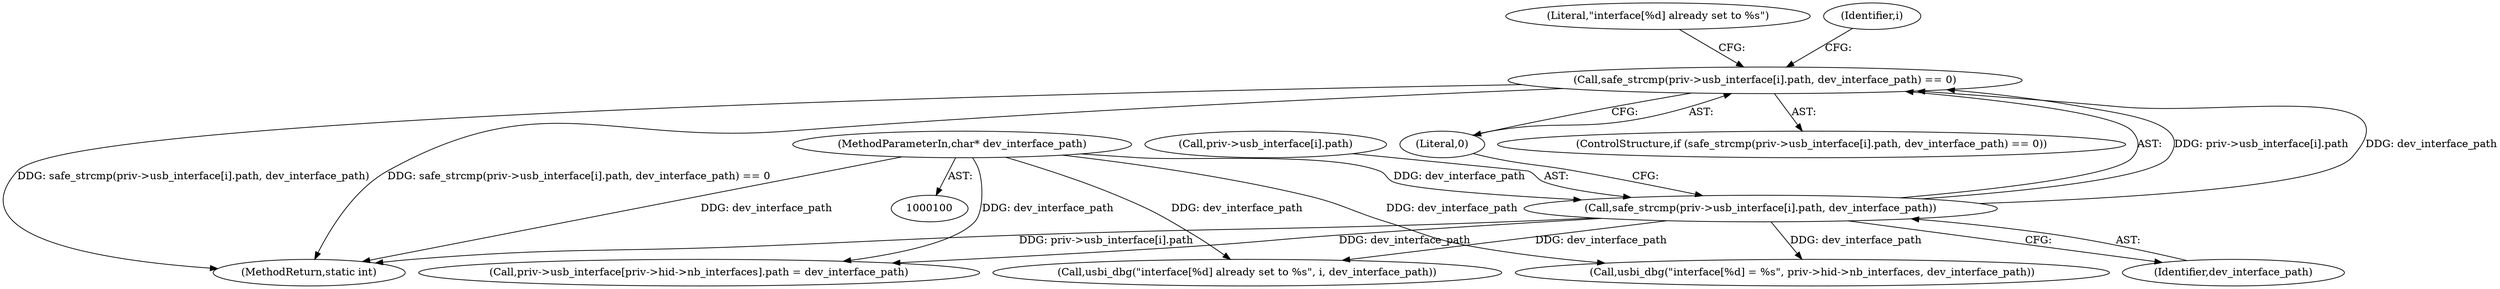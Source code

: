 digraph "1_Chrome_ac149a8d4371c0e01e0934fdd57b09e86f96b5b9_27@API" {
"1000152" [label="(Call,safe_strcmp(priv->usb_interface[i].path, dev_interface_path) == 0)"];
"1000153" [label="(Call,safe_strcmp(priv->usb_interface[i].path, dev_interface_path))"];
"1000103" [label="(MethodParameterIn,char* dev_interface_path)"];
"1000215" [label="(MethodReturn,static int)"];
"1000154" [label="(Call,priv->usb_interface[i].path)"];
"1000153" [label="(Call,safe_strcmp(priv->usb_interface[i].path, dev_interface_path))"];
"1000152" [label="(Call,safe_strcmp(priv->usb_interface[i].path, dev_interface_path) == 0)"];
"1000170" [label="(Call,priv->usb_interface[priv->hid->nb_interfaces].path = dev_interface_path)"];
"1000162" [label="(Literal,0)"];
"1000165" [label="(Literal,\"interface[%d] already set to %s\")"];
"1000103" [label="(MethodParameterIn,char* dev_interface_path)"];
"1000161" [label="(Identifier,dev_interface_path)"];
"1000164" [label="(Call,usbi_dbg(\"interface[%d] already set to %s\", i, dev_interface_path))"];
"1000151" [label="(ControlStructure,if (safe_strcmp(priv->usb_interface[i].path, dev_interface_path) == 0))"];
"1000199" [label="(Call,usbi_dbg(\"interface[%d] = %s\", priv->hid->nb_interfaces, dev_interface_path))"];
"1000149" [label="(Identifier,i)"];
"1000152" -> "1000151"  [label="AST: "];
"1000152" -> "1000162"  [label="CFG: "];
"1000153" -> "1000152"  [label="AST: "];
"1000162" -> "1000152"  [label="AST: "];
"1000165" -> "1000152"  [label="CFG: "];
"1000149" -> "1000152"  [label="CFG: "];
"1000152" -> "1000215"  [label="DDG: safe_strcmp(priv->usb_interface[i].path, dev_interface_path) == 0"];
"1000152" -> "1000215"  [label="DDG: safe_strcmp(priv->usb_interface[i].path, dev_interface_path)"];
"1000153" -> "1000152"  [label="DDG: priv->usb_interface[i].path"];
"1000153" -> "1000152"  [label="DDG: dev_interface_path"];
"1000153" -> "1000161"  [label="CFG: "];
"1000154" -> "1000153"  [label="AST: "];
"1000161" -> "1000153"  [label="AST: "];
"1000162" -> "1000153"  [label="CFG: "];
"1000153" -> "1000215"  [label="DDG: priv->usb_interface[i].path"];
"1000103" -> "1000153"  [label="DDG: dev_interface_path"];
"1000153" -> "1000164"  [label="DDG: dev_interface_path"];
"1000153" -> "1000170"  [label="DDG: dev_interface_path"];
"1000153" -> "1000199"  [label="DDG: dev_interface_path"];
"1000103" -> "1000100"  [label="AST: "];
"1000103" -> "1000215"  [label="DDG: dev_interface_path"];
"1000103" -> "1000164"  [label="DDG: dev_interface_path"];
"1000103" -> "1000170"  [label="DDG: dev_interface_path"];
"1000103" -> "1000199"  [label="DDG: dev_interface_path"];
}
